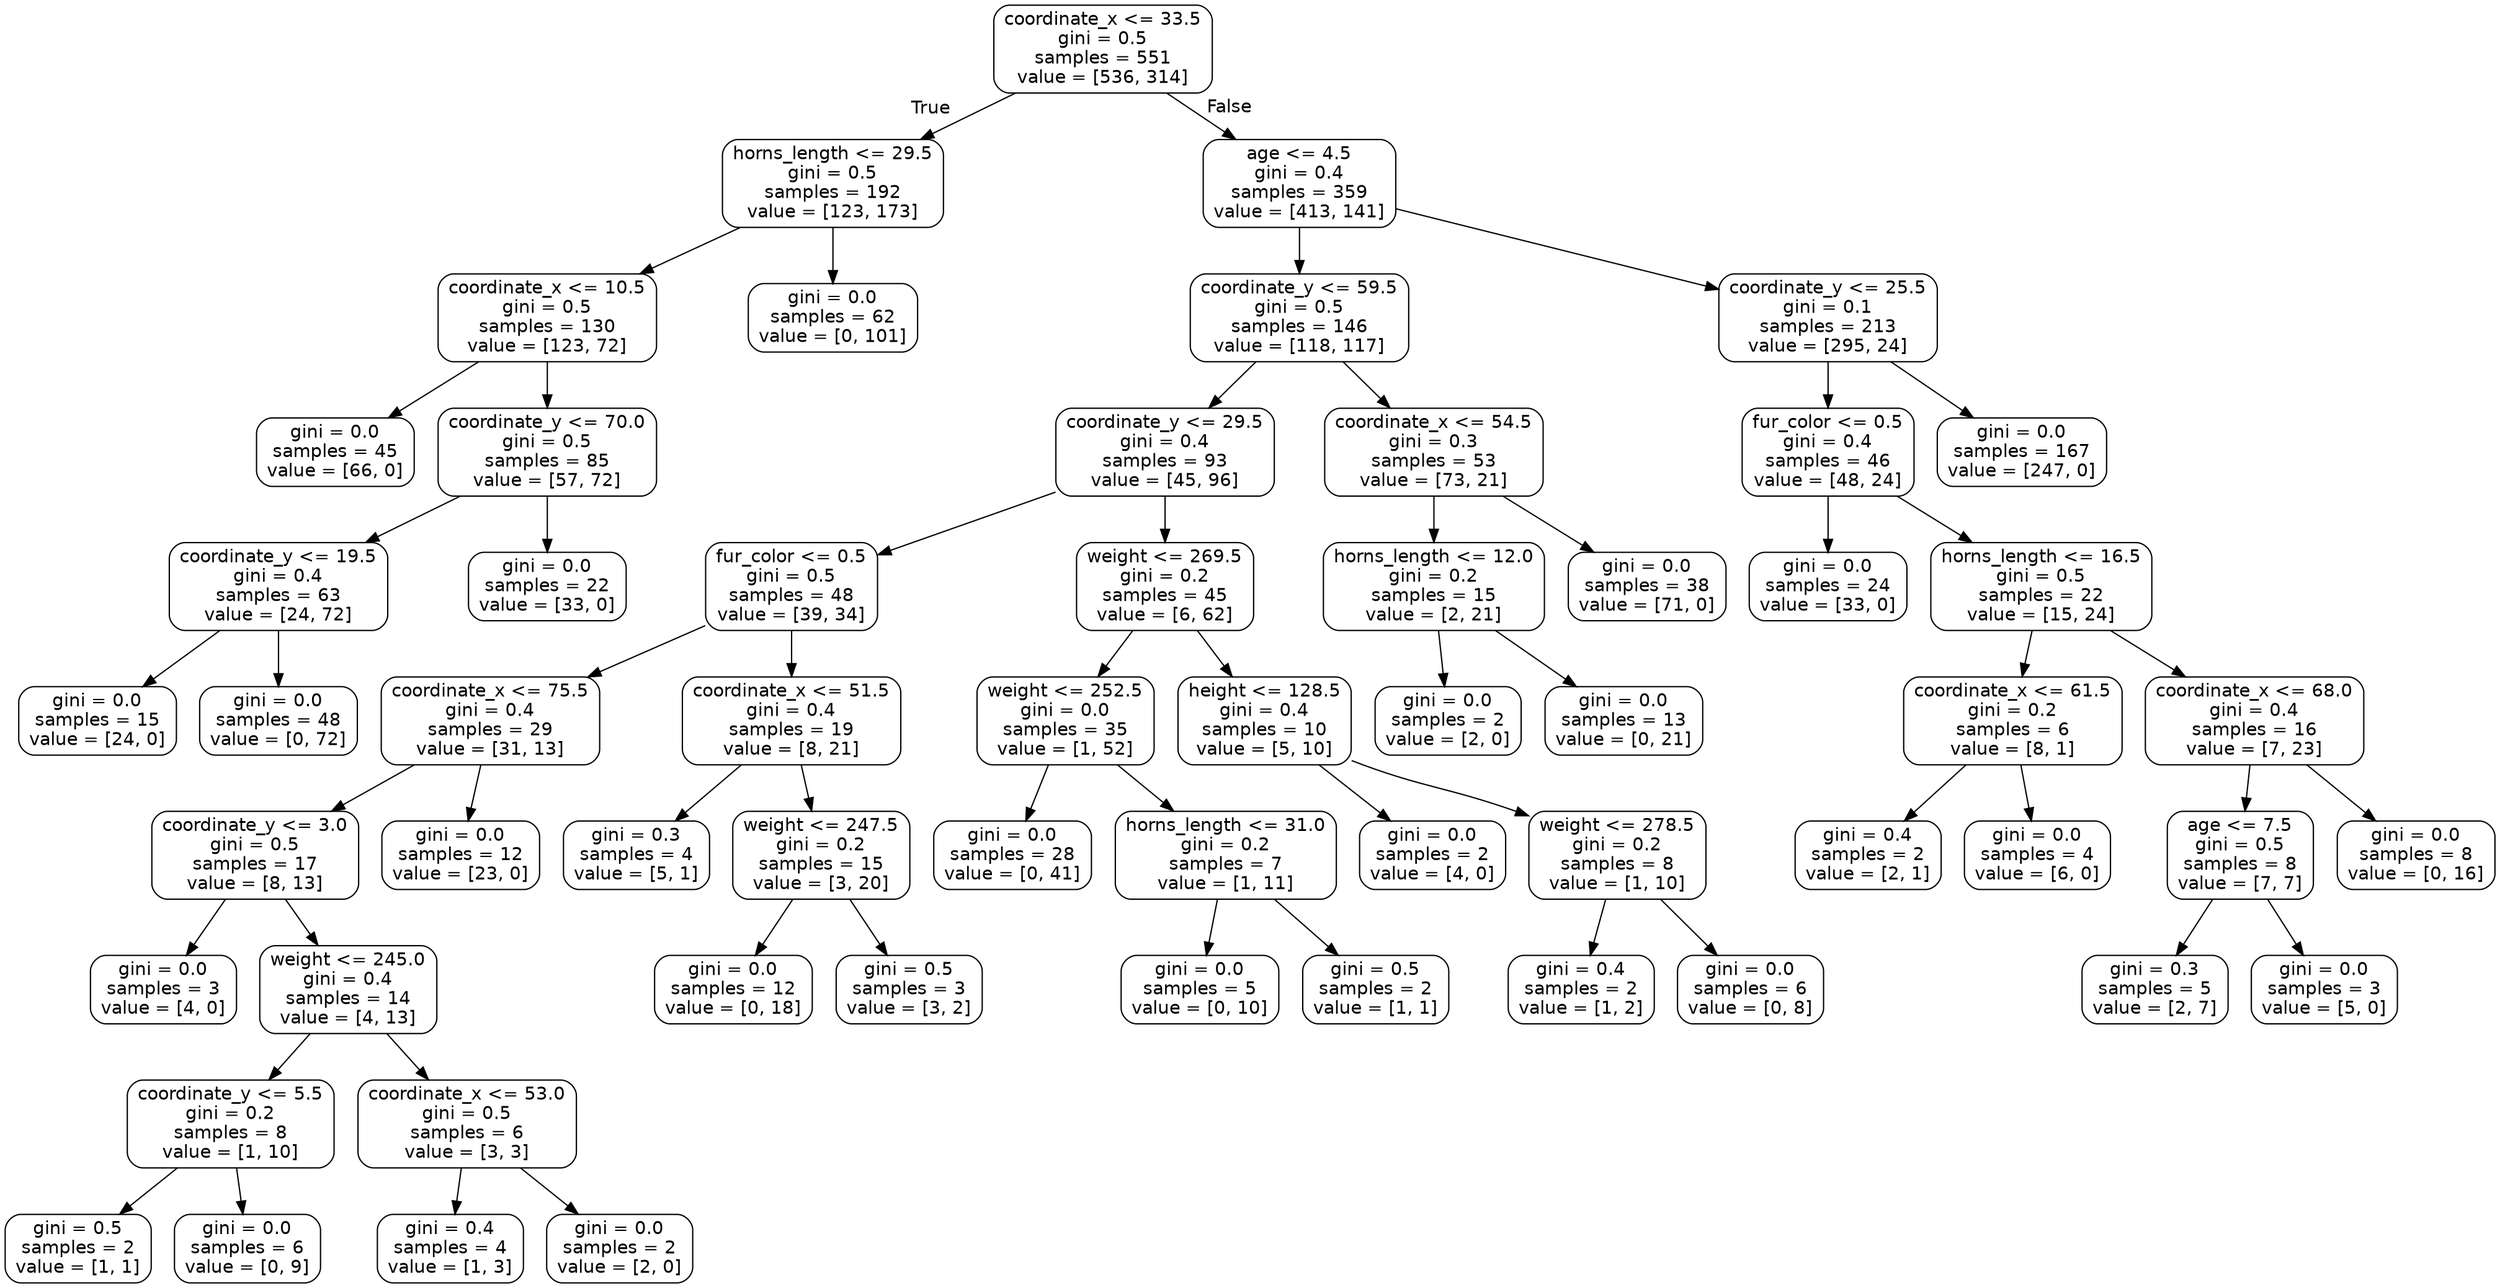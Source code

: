 digraph Tree {
node [shape=box, style="rounded", color="black", fontname=helvetica] ;
edge [fontname=helvetica] ;
0 [label="coordinate_x <= 33.5\ngini = 0.5\nsamples = 551\nvalue = [536, 314]"] ;
1 [label="horns_length <= 29.5\ngini = 0.5\nsamples = 192\nvalue = [123, 173]"] ;
0 -> 1 [labeldistance=2.5, labelangle=45, headlabel="True"] ;
2 [label="coordinate_x <= 10.5\ngini = 0.5\nsamples = 130\nvalue = [123, 72]"] ;
1 -> 2 ;
3 [label="gini = 0.0\nsamples = 45\nvalue = [66, 0]"] ;
2 -> 3 ;
4 [label="coordinate_y <= 70.0\ngini = 0.5\nsamples = 85\nvalue = [57, 72]"] ;
2 -> 4 ;
5 [label="coordinate_y <= 19.5\ngini = 0.4\nsamples = 63\nvalue = [24, 72]"] ;
4 -> 5 ;
6 [label="gini = 0.0\nsamples = 15\nvalue = [24, 0]"] ;
5 -> 6 ;
7 [label="gini = 0.0\nsamples = 48\nvalue = [0, 72]"] ;
5 -> 7 ;
8 [label="gini = 0.0\nsamples = 22\nvalue = [33, 0]"] ;
4 -> 8 ;
9 [label="gini = 0.0\nsamples = 62\nvalue = [0, 101]"] ;
1 -> 9 ;
10 [label="age <= 4.5\ngini = 0.4\nsamples = 359\nvalue = [413, 141]"] ;
0 -> 10 [labeldistance=2.5, labelangle=-45, headlabel="False"] ;
11 [label="coordinate_y <= 59.5\ngini = 0.5\nsamples = 146\nvalue = [118, 117]"] ;
10 -> 11 ;
12 [label="coordinate_y <= 29.5\ngini = 0.4\nsamples = 93\nvalue = [45, 96]"] ;
11 -> 12 ;
13 [label="fur_color <= 0.5\ngini = 0.5\nsamples = 48\nvalue = [39, 34]"] ;
12 -> 13 ;
14 [label="coordinate_x <= 75.5\ngini = 0.4\nsamples = 29\nvalue = [31, 13]"] ;
13 -> 14 ;
15 [label="coordinate_y <= 3.0\ngini = 0.5\nsamples = 17\nvalue = [8, 13]"] ;
14 -> 15 ;
16 [label="gini = 0.0\nsamples = 3\nvalue = [4, 0]"] ;
15 -> 16 ;
17 [label="weight <= 245.0\ngini = 0.4\nsamples = 14\nvalue = [4, 13]"] ;
15 -> 17 ;
18 [label="coordinate_y <= 5.5\ngini = 0.2\nsamples = 8\nvalue = [1, 10]"] ;
17 -> 18 ;
19 [label="gini = 0.5\nsamples = 2\nvalue = [1, 1]"] ;
18 -> 19 ;
20 [label="gini = 0.0\nsamples = 6\nvalue = [0, 9]"] ;
18 -> 20 ;
21 [label="coordinate_x <= 53.0\ngini = 0.5\nsamples = 6\nvalue = [3, 3]"] ;
17 -> 21 ;
22 [label="gini = 0.4\nsamples = 4\nvalue = [1, 3]"] ;
21 -> 22 ;
23 [label="gini = 0.0\nsamples = 2\nvalue = [2, 0]"] ;
21 -> 23 ;
24 [label="gini = 0.0\nsamples = 12\nvalue = [23, 0]"] ;
14 -> 24 ;
25 [label="coordinate_x <= 51.5\ngini = 0.4\nsamples = 19\nvalue = [8, 21]"] ;
13 -> 25 ;
26 [label="gini = 0.3\nsamples = 4\nvalue = [5, 1]"] ;
25 -> 26 ;
27 [label="weight <= 247.5\ngini = 0.2\nsamples = 15\nvalue = [3, 20]"] ;
25 -> 27 ;
28 [label="gini = 0.0\nsamples = 12\nvalue = [0, 18]"] ;
27 -> 28 ;
29 [label="gini = 0.5\nsamples = 3\nvalue = [3, 2]"] ;
27 -> 29 ;
30 [label="weight <= 269.5\ngini = 0.2\nsamples = 45\nvalue = [6, 62]"] ;
12 -> 30 ;
31 [label="weight <= 252.5\ngini = 0.0\nsamples = 35\nvalue = [1, 52]"] ;
30 -> 31 ;
32 [label="gini = 0.0\nsamples = 28\nvalue = [0, 41]"] ;
31 -> 32 ;
33 [label="horns_length <= 31.0\ngini = 0.2\nsamples = 7\nvalue = [1, 11]"] ;
31 -> 33 ;
34 [label="gini = 0.0\nsamples = 5\nvalue = [0, 10]"] ;
33 -> 34 ;
35 [label="gini = 0.5\nsamples = 2\nvalue = [1, 1]"] ;
33 -> 35 ;
36 [label="height <= 128.5\ngini = 0.4\nsamples = 10\nvalue = [5, 10]"] ;
30 -> 36 ;
37 [label="gini = 0.0\nsamples = 2\nvalue = [4, 0]"] ;
36 -> 37 ;
38 [label="weight <= 278.5\ngini = 0.2\nsamples = 8\nvalue = [1, 10]"] ;
36 -> 38 ;
39 [label="gini = 0.4\nsamples = 2\nvalue = [1, 2]"] ;
38 -> 39 ;
40 [label="gini = 0.0\nsamples = 6\nvalue = [0, 8]"] ;
38 -> 40 ;
41 [label="coordinate_x <= 54.5\ngini = 0.3\nsamples = 53\nvalue = [73, 21]"] ;
11 -> 41 ;
42 [label="horns_length <= 12.0\ngini = 0.2\nsamples = 15\nvalue = [2, 21]"] ;
41 -> 42 ;
43 [label="gini = 0.0\nsamples = 2\nvalue = [2, 0]"] ;
42 -> 43 ;
44 [label="gini = 0.0\nsamples = 13\nvalue = [0, 21]"] ;
42 -> 44 ;
45 [label="gini = 0.0\nsamples = 38\nvalue = [71, 0]"] ;
41 -> 45 ;
46 [label="coordinate_y <= 25.5\ngini = 0.1\nsamples = 213\nvalue = [295, 24]"] ;
10 -> 46 ;
47 [label="fur_color <= 0.5\ngini = 0.4\nsamples = 46\nvalue = [48, 24]"] ;
46 -> 47 ;
48 [label="gini = 0.0\nsamples = 24\nvalue = [33, 0]"] ;
47 -> 48 ;
49 [label="horns_length <= 16.5\ngini = 0.5\nsamples = 22\nvalue = [15, 24]"] ;
47 -> 49 ;
50 [label="coordinate_x <= 61.5\ngini = 0.2\nsamples = 6\nvalue = [8, 1]"] ;
49 -> 50 ;
51 [label="gini = 0.4\nsamples = 2\nvalue = [2, 1]"] ;
50 -> 51 ;
52 [label="gini = 0.0\nsamples = 4\nvalue = [6, 0]"] ;
50 -> 52 ;
53 [label="coordinate_x <= 68.0\ngini = 0.4\nsamples = 16\nvalue = [7, 23]"] ;
49 -> 53 ;
54 [label="age <= 7.5\ngini = 0.5\nsamples = 8\nvalue = [7, 7]"] ;
53 -> 54 ;
55 [label="gini = 0.3\nsamples = 5\nvalue = [2, 7]"] ;
54 -> 55 ;
56 [label="gini = 0.0\nsamples = 3\nvalue = [5, 0]"] ;
54 -> 56 ;
57 [label="gini = 0.0\nsamples = 8\nvalue = [0, 16]"] ;
53 -> 57 ;
58 [label="gini = 0.0\nsamples = 167\nvalue = [247, 0]"] ;
46 -> 58 ;
}